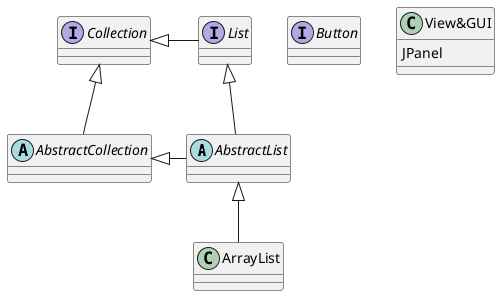 @startuml

abstract class AbstractList
abstract AbstractCollection
interface List
interface Collection
interface Button

List <|-- AbstractList
Collection <|-- AbstractCollection

Collection <|- List
AbstractCollection <|- AbstractList
AbstractList <|-- ArrayList

class View&GUI {
JPanel
}

'Button <|-- View&GUI

@enduml
